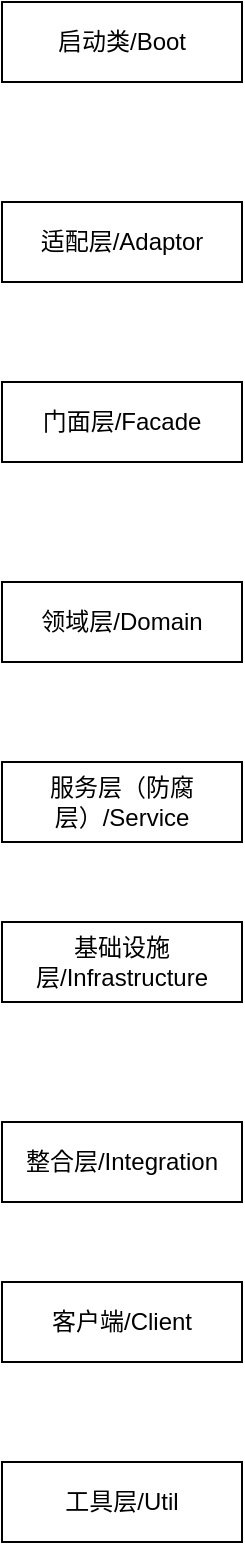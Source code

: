 <mxfile version="21.2.7" type="github">
  <diagram name="第 1 页" id="08djDkWDR5hsAIMCIko1">
    <mxGraphModel dx="934" dy="589" grid="1" gridSize="10" guides="1" tooltips="1" connect="1" arrows="1" fold="1" page="1" pageScale="1" pageWidth="827" pageHeight="1169" math="0" shadow="0">
      <root>
        <mxCell id="0" />
        <mxCell id="1" parent="0" />
        <mxCell id="V61vZN0ZTprTWBh22SlH-1" value="适配层/Adaptor" style="rounded=0;whiteSpace=wrap;html=1;" vertex="1" parent="1">
          <mxGeometry x="190" y="190" width="120" height="40" as="geometry" />
        </mxCell>
        <mxCell id="V61vZN0ZTprTWBh22SlH-2" value="门面层/Facade" style="rounded=0;whiteSpace=wrap;html=1;" vertex="1" parent="1">
          <mxGeometry x="190" y="280" width="120" height="40" as="geometry" />
        </mxCell>
        <mxCell id="V61vZN0ZTprTWBh22SlH-3" value="启动类/Boot" style="rounded=0;whiteSpace=wrap;html=1;" vertex="1" parent="1">
          <mxGeometry x="190" y="90" width="120" height="40" as="geometry" />
        </mxCell>
        <mxCell id="V61vZN0ZTprTWBh22SlH-4" value="领域层/Domain" style="rounded=0;whiteSpace=wrap;html=1;" vertex="1" parent="1">
          <mxGeometry x="190" y="380" width="120" height="40" as="geometry" />
        </mxCell>
        <mxCell id="V61vZN0ZTprTWBh22SlH-5" value="服务层（防腐层）/Service" style="rounded=0;whiteSpace=wrap;html=1;" vertex="1" parent="1">
          <mxGeometry x="190" y="470" width="120" height="40" as="geometry" />
        </mxCell>
        <mxCell id="V61vZN0ZTprTWBh22SlH-6" value="基础设施层/Infrastructure" style="rounded=0;whiteSpace=wrap;html=1;" vertex="1" parent="1">
          <mxGeometry x="190" y="550" width="120" height="40" as="geometry" />
        </mxCell>
        <mxCell id="V61vZN0ZTprTWBh22SlH-8" value="整合层/Integration" style="rounded=0;whiteSpace=wrap;html=1;" vertex="1" parent="1">
          <mxGeometry x="190" y="650" width="120" height="40" as="geometry" />
        </mxCell>
        <mxCell id="V61vZN0ZTprTWBh22SlH-9" value="客户端/Client" style="rounded=0;whiteSpace=wrap;html=1;" vertex="1" parent="1">
          <mxGeometry x="190" y="730" width="120" height="40" as="geometry" />
        </mxCell>
        <mxCell id="V61vZN0ZTprTWBh22SlH-10" value="工具层/Util" style="rounded=0;whiteSpace=wrap;html=1;" vertex="1" parent="1">
          <mxGeometry x="190" y="820" width="120" height="40" as="geometry" />
        </mxCell>
      </root>
    </mxGraphModel>
  </diagram>
</mxfile>
